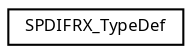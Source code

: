 digraph "Graphical Class Hierarchy"
{
  edge [fontname="Sans",fontsize="8",labelfontname="Sans",labelfontsize="8"];
  node [fontname="Sans",fontsize="8",shape=record];
  rankdir="LR";
  Node1 [label="SPDIFRX_TypeDef",height=0.2,width=0.4,color="black", fillcolor="white", style="filled",URL="$struct_s_p_d_i_f_r_x___type_def.html",tooltip="SPDIF-RX Interface. "];
}

